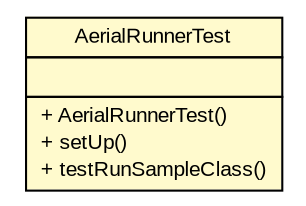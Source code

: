 #!/usr/local/bin/dot
#
# Class diagram 
# Generated by UMLGraph version R5_6 (http://www.umlgraph.org/)
#

digraph G {
	edge [fontname="arial",fontsize=10,labelfontname="arial",labelfontsize=10];
	node [fontname="arial",fontsize=10,shape=plaintext];
	nodesep=0.25;
	ranksep=0.5;
	// com.github.mkolisnyk.aerial.AerialRunnerTest
	c864 [label=<<table title="com.github.mkolisnyk.aerial.AerialRunnerTest" border="0" cellborder="1" cellspacing="0" cellpadding="2" port="p" bgcolor="lemonChiffon" href="./AerialRunnerTest.html">
		<tr><td><table border="0" cellspacing="0" cellpadding="1">
<tr><td align="center" balign="center"> AerialRunnerTest </td></tr>
		</table></td></tr>
		<tr><td><table border="0" cellspacing="0" cellpadding="1">
<tr><td align="left" balign="left">  </td></tr>
		</table></td></tr>
		<tr><td><table border="0" cellspacing="0" cellpadding="1">
<tr><td align="left" balign="left"> + AerialRunnerTest() </td></tr>
<tr><td align="left" balign="left"> + setUp() </td></tr>
<tr><td align="left" balign="left"> + testRunSampleClass() </td></tr>
		</table></td></tr>
		</table>>, URL="./AerialRunnerTest.html", fontname="arial", fontcolor="black", fontsize=10.0];
}

